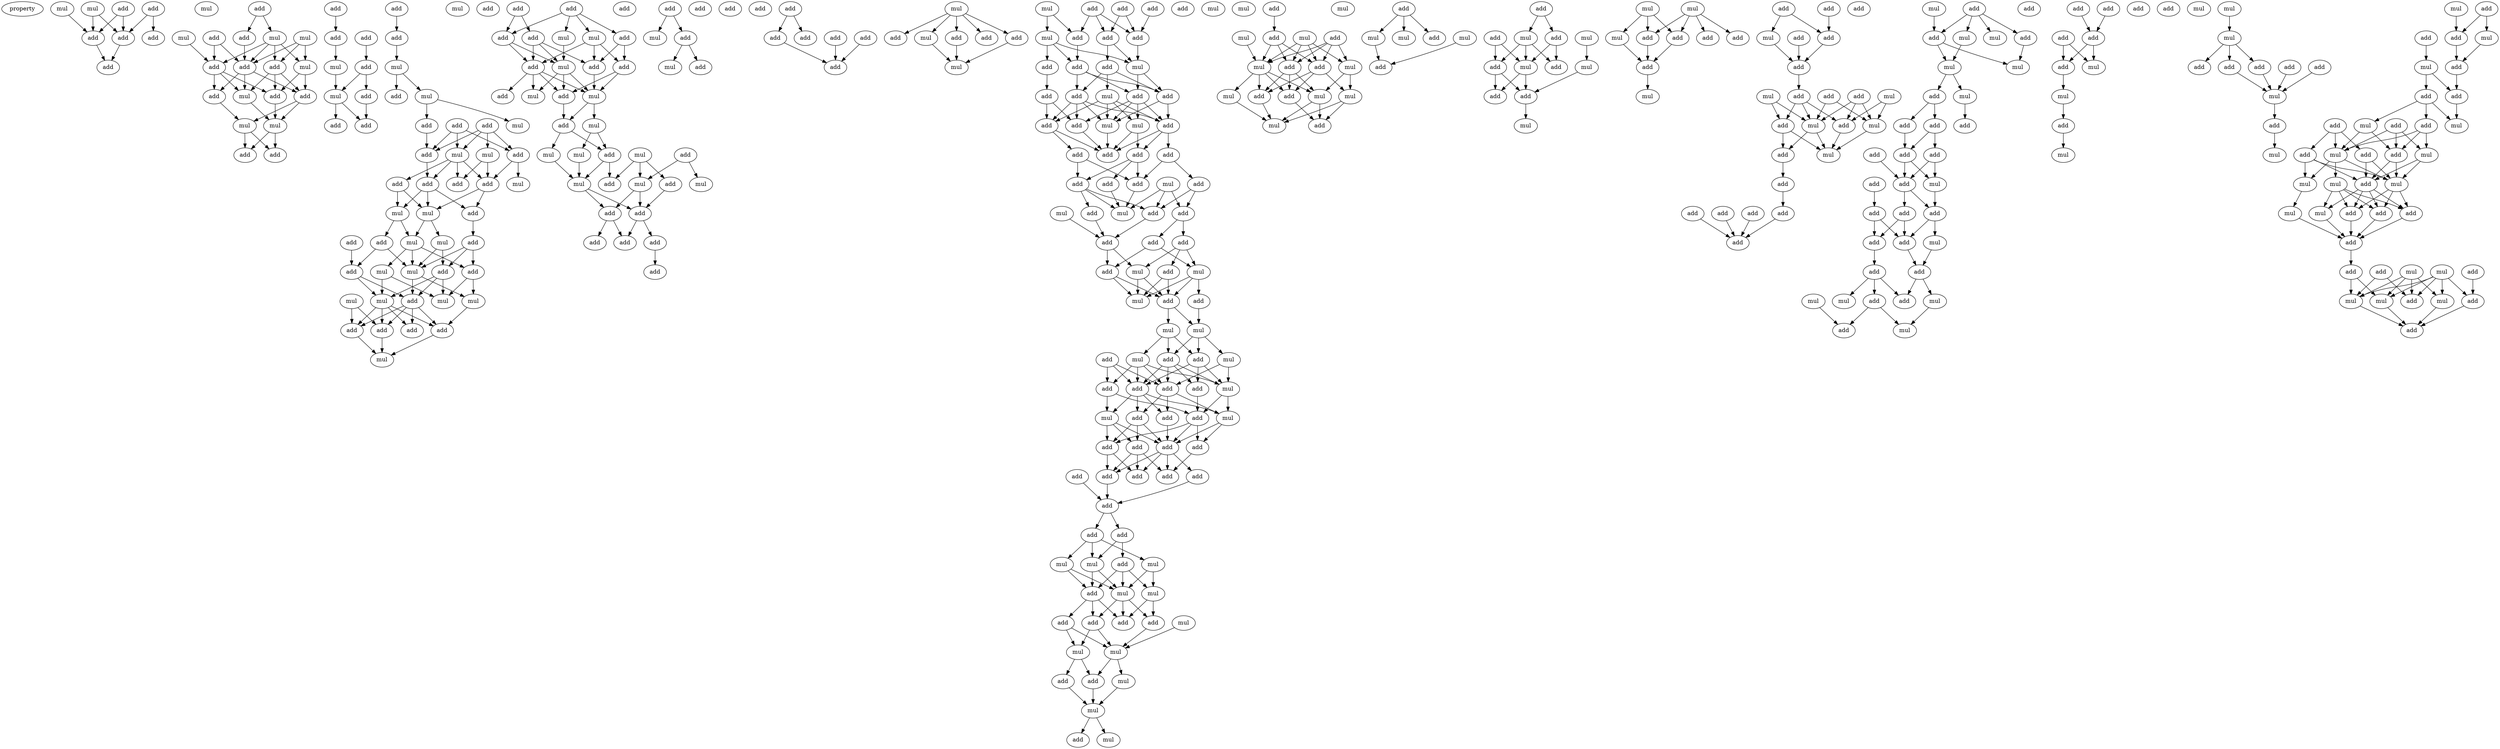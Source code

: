 digraph {
    node [fontcolor=black]
    property [mul=2,lf=1.7]
    0 [ label = add ];
    1 [ label = mul ];
    2 [ label = mul ];
    3 [ label = add ];
    4 [ label = mul ];
    5 [ label = add ];
    6 [ label = add ];
    7 [ label = add ];
    8 [ label = add ];
    9 [ label = add ];
    10 [ label = mul ];
    11 [ label = add ];
    12 [ label = mul ];
    13 [ label = add ];
    14 [ label = mul ];
    15 [ label = add ];
    16 [ label = add ];
    17 [ label = mul ];
    18 [ label = add ];
    19 [ label = mul ];
    20 [ label = add ];
    21 [ label = add ];
    22 [ label = add ];
    23 [ label = mul ];
    24 [ label = mul ];
    25 [ label = add ];
    26 [ label = add ];
    27 [ label = add ];
    28 [ label = add ];
    29 [ label = add ];
    30 [ label = mul ];
    31 [ label = add ];
    32 [ label = mul ];
    33 [ label = add ];
    34 [ label = add ];
    35 [ label = add ];
    36 [ label = add ];
    37 [ label = add ];
    38 [ label = mul ];
    39 [ label = add ];
    40 [ label = mul ];
    41 [ label = add ];
    42 [ label = mul ];
    43 [ label = add ];
    44 [ label = add ];
    45 [ label = mul ];
    46 [ label = add ];
    47 [ label = add ];
    48 [ label = mul ];
    49 [ label = add ];
    50 [ label = mul ];
    51 [ label = add ];
    52 [ label = add ];
    53 [ label = add ];
    54 [ label = add ];
    55 [ label = mul ];
    56 [ label = add ];
    57 [ label = mul ];
    58 [ label = mul ];
    59 [ label = mul ];
    60 [ label = add ];
    61 [ label = add ];
    62 [ label = add ];
    63 [ label = mul ];
    64 [ label = add ];
    65 [ label = mul ];
    66 [ label = mul ];
    67 [ label = add ];
    68 [ label = add ];
    69 [ label = mul ];
    70 [ label = add ];
    71 [ label = mul ];
    72 [ label = mul ];
    73 [ label = mul ];
    74 [ label = add ];
    75 [ label = add ];
    76 [ label = add ];
    77 [ label = add ];
    78 [ label = mul ];
    79 [ label = add ];
    80 [ label = add ];
    81 [ label = add ];
    82 [ label = mul ];
    83 [ label = add ];
    84 [ label = add ];
    85 [ label = mul ];
    86 [ label = mul ];
    87 [ label = add ];
    88 [ label = add ];
    89 [ label = add ];
    90 [ label = mul ];
    91 [ label = add ];
    92 [ label = add ];
    93 [ label = mul ];
    94 [ label = mul ];
    95 [ label = add ];
    96 [ label = mul ];
    97 [ label = add ];
    98 [ label = add ];
    99 [ label = mul ];
    100 [ label = mul ];
    101 [ label = add ];
    102 [ label = mul ];
    103 [ label = add ];
    104 [ label = mul ];
    105 [ label = mul ];
    106 [ label = add ];
    107 [ label = add ];
    108 [ label = add ];
    109 [ label = add ];
    110 [ label = add ];
    111 [ label = add ];
    112 [ label = add ];
    113 [ label = add ];
    114 [ label = add ];
    115 [ label = add ];
    116 [ label = mul ];
    117 [ label = add ];
    118 [ label = mul ];
    119 [ label = add ];
    120 [ label = add ];
    121 [ label = add ];
    122 [ label = add ];
    123 [ label = add ];
    124 [ label = add ];
    125 [ label = add ];
    126 [ label = add ];
    127 [ label = mul ];
    128 [ label = add ];
    129 [ label = mul ];
    130 [ label = add ];
    131 [ label = add ];
    132 [ label = add ];
    133 [ label = mul ];
    134 [ label = add ];
    135 [ label = add ];
    136 [ label = mul ];
    137 [ label = add ];
    138 [ label = add ];
    139 [ label = mul ];
    140 [ label = add ];
    141 [ label = add ];
    142 [ label = mul ];
    143 [ label = add ];
    144 [ label = add ];
    145 [ label = add ];
    146 [ label = mul ];
    147 [ label = add ];
    148 [ label = add ];
    149 [ label = add ];
    150 [ label = add ];
    151 [ label = mul ];
    152 [ label = add ];
    153 [ label = add ];
    154 [ label = add ];
    155 [ label = mul ];
    156 [ label = add ];
    157 [ label = add ];
    158 [ label = add ];
    159 [ label = add ];
    160 [ label = mul ];
    161 [ label = add ];
    162 [ label = add ];
    163 [ label = add ];
    164 [ label = add ];
    165 [ label = add ];
    166 [ label = add ];
    167 [ label = mul ];
    168 [ label = add ];
    169 [ label = mul ];
    170 [ label = add ];
    171 [ label = add ];
    172 [ label = add ];
    173 [ label = add ];
    174 [ label = add ];
    175 [ label = mul ];
    176 [ label = mul ];
    177 [ label = add ];
    178 [ label = add ];
    179 [ label = mul ];
    180 [ label = add ];
    181 [ label = mul ];
    182 [ label = mul ];
    183 [ label = add ];
    184 [ label = add ];
    185 [ label = mul ];
    186 [ label = mul ];
    187 [ label = add ];
    188 [ label = add ];
    189 [ label = add ];
    190 [ label = mul ];
    191 [ label = add ];
    192 [ label = add ];
    193 [ label = mul ];
    194 [ label = add ];
    195 [ label = add ];
    196 [ label = add ];
    197 [ label = mul ];
    198 [ label = add ];
    199 [ label = add ];
    200 [ label = add ];
    201 [ label = add ];
    202 [ label = add ];
    203 [ label = add ];
    204 [ label = add ];
    205 [ label = add ];
    206 [ label = add ];
    207 [ label = add ];
    208 [ label = add ];
    209 [ label = add ];
    210 [ label = add ];
    211 [ label = mul ];
    212 [ label = mul ];
    213 [ label = mul ];
    214 [ label = add ];
    215 [ label = mul ];
    216 [ label = mul ];
    217 [ label = add ];
    218 [ label = mul ];
    219 [ label = add ];
    220 [ label = add ];
    221 [ label = add ];
    222 [ label = mul ];
    223 [ label = mul ];
    224 [ label = mul ];
    225 [ label = add ];
    226 [ label = mul ];
    227 [ label = add ];
    228 [ label = mul ];
    229 [ label = mul ];
    230 [ label = add ];
    231 [ label = mul ];
    232 [ label = add ];
    233 [ label = add ];
    234 [ label = add ];
    235 [ label = mul ];
    236 [ label = mul ];
    237 [ label = mul ];
    238 [ label = mul ];
    239 [ label = add ];
    240 [ label = add ];
    241 [ label = mul ];
    242 [ label = add ];
    243 [ label = add ];
    244 [ label = mul ];
    245 [ label = mul ];
    246 [ label = mul ];
    247 [ label = add ];
    248 [ label = mul ];
    249 [ label = add ];
    250 [ label = mul ];
    251 [ label = mul ];
    252 [ label = mul ];
    253 [ label = add ];
    254 [ label = add ];
    255 [ label = add ];
    256 [ label = add ];
    257 [ label = mul ];
    258 [ label = mul ];
    259 [ label = add ];
    260 [ label = mul ];
    261 [ label = add ];
    262 [ label = mul ];
    263 [ label = add ];
    264 [ label = add ];
    265 [ label = add ];
    266 [ label = mul ];
    267 [ label = mul ];
    268 [ label = mul ];
    269 [ label = mul ];
    270 [ label = add ];
    271 [ label = add ];
    272 [ label = add ];
    273 [ label = add ];
    274 [ label = add ];
    275 [ label = mul ];
    276 [ label = add ];
    277 [ label = add ];
    278 [ label = mul ];
    279 [ label = add ];
    280 [ label = add ];
    281 [ label = add ];
    282 [ label = add ];
    283 [ label = add ];
    284 [ label = mul ];
    285 [ label = add ];
    286 [ label = mul ];
    287 [ label = add ];
    288 [ label = mul ];
    289 [ label = add ];
    290 [ label = mul ];
    291 [ label = mul ];
    292 [ label = add ];
    293 [ label = add ];
    294 [ label = add ];
    295 [ label = add ];
    296 [ label = add ];
    297 [ label = add ];
    298 [ label = add ];
    299 [ label = add ];
    300 [ label = mul ];
    301 [ label = add ];
    302 [ label = mul ];
    303 [ label = add ];
    304 [ label = add ];
    305 [ label = mul ];
    306 [ label = mul ];
    307 [ label = mul ];
    308 [ label = add ];
    309 [ label = mul ];
    310 [ label = add ];
    311 [ label = add ];
    312 [ label = add ];
    313 [ label = add ];
    314 [ label = add ];
    315 [ label = add ];
    316 [ label = add ];
    317 [ label = add ];
    318 [ label = mul ];
    319 [ label = add ];
    320 [ label = add ];
    321 [ label = add ];
    322 [ label = mul ];
    323 [ label = add ];
    324 [ label = add ];
    325 [ label = add ];
    326 [ label = add ];
    327 [ label = add ];
    328 [ label = mul ];
    329 [ label = mul ];
    330 [ label = add ];
    331 [ label = mul ];
    332 [ label = mul ];
    333 [ label = add ];
    334 [ label = add ];
    335 [ label = add ];
    336 [ label = add ];
    337 [ label = add ];
    338 [ label = add ];
    339 [ label = add ];
    340 [ label = mul ];
    341 [ label = mul ];
    342 [ label = add ];
    343 [ label = add ];
    344 [ label = mul ];
    345 [ label = add ];
    346 [ label = mul ];
    347 [ label = mul ];
    348 [ label = mul ];
    349 [ label = add ];
    350 [ label = add ];
    351 [ label = add ];
    352 [ label = add ];
    353 [ label = add ];
    354 [ label = mul ];
    355 [ label = mul ];
    356 [ label = add ];
    357 [ label = add ];
    358 [ label = mul ];
    359 [ label = mul ];
    360 [ label = add ];
    361 [ label = add ];
    362 [ label = mul ];
    363 [ label = add ];
    364 [ label = add ];
    365 [ label = add ];
    366 [ label = add ];
    367 [ label = add ];
    368 [ label = add ];
    369 [ label = mul ];
    370 [ label = mul ];
    371 [ label = add ];
    372 [ label = add ];
    373 [ label = mul ];
    374 [ label = add ];
    375 [ label = mul ];
    376 [ label = mul ];
    377 [ label = add ];
    378 [ label = mul ];
    379 [ label = mul ];
    380 [ label = add ];
    381 [ label = mul ];
    382 [ label = add ];
    383 [ label = add ];
    384 [ label = mul ];
    385 [ label = add ];
    386 [ label = add ];
    387 [ label = mul ];
    388 [ label = add ];
    389 [ label = add ];
    390 [ label = mul ];
    391 [ label = mul ];
    392 [ label = mul ];
    393 [ label = add ];
    394 [ label = add ];
    395 [ label = mul ];
    396 [ label = add ];
    0 -> 5 [ name = 0 ];
    0 -> 6 [ name = 1 ];
    2 -> 5 [ name = 2 ];
    2 -> 6 [ name = 3 ];
    3 -> 6 [ name = 4 ];
    3 -> 7 [ name = 5 ];
    4 -> 5 [ name = 6 ];
    5 -> 8 [ name = 7 ];
    6 -> 8 [ name = 8 ];
    9 -> 11 [ name = 9 ];
    9 -> 12 [ name = 10 ];
    10 -> 15 [ name = 11 ];
    10 -> 16 [ name = 12 ];
    10 -> 17 [ name = 13 ];
    11 -> 16 [ name = 14 ];
    12 -> 15 [ name = 15 ];
    12 -> 16 [ name = 16 ];
    12 -> 17 [ name = 17 ];
    12 -> 18 [ name = 18 ];
    13 -> 16 [ name = 19 ];
    13 -> 18 [ name = 20 ];
    14 -> 18 [ name = 21 ];
    15 -> 19 [ name = 22 ];
    15 -> 20 [ name = 23 ];
    15 -> 22 [ name = 24 ];
    16 -> 19 [ name = 25 ];
    16 -> 20 [ name = 26 ];
    16 -> 21 [ name = 27 ];
    17 -> 20 [ name = 28 ];
    17 -> 22 [ name = 29 ];
    18 -> 19 [ name = 30 ];
    18 -> 21 [ name = 31 ];
    18 -> 22 [ name = 32 ];
    19 -> 23 [ name = 33 ];
    20 -> 23 [ name = 34 ];
    20 -> 24 [ name = 35 ];
    21 -> 24 [ name = 36 ];
    22 -> 23 [ name = 37 ];
    23 -> 25 [ name = 38 ];
    23 -> 26 [ name = 39 ];
    24 -> 25 [ name = 40 ];
    24 -> 26 [ name = 41 ];
    27 -> 28 [ name = 42 ];
    28 -> 30 [ name = 43 ];
    29 -> 31 [ name = 44 ];
    30 -> 32 [ name = 45 ];
    31 -> 32 [ name = 46 ];
    31 -> 33 [ name = 47 ];
    32 -> 34 [ name = 48 ];
    32 -> 35 [ name = 49 ];
    33 -> 35 [ name = 50 ];
    36 -> 37 [ name = 51 ];
    37 -> 40 [ name = 52 ];
    40 -> 41 [ name = 53 ];
    40 -> 42 [ name = 54 ];
    42 -> 43 [ name = 55 ];
    42 -> 45 [ name = 56 ];
    43 -> 49 [ name = 57 ];
    44 -> 47 [ name = 58 ];
    44 -> 48 [ name = 59 ];
    44 -> 49 [ name = 60 ];
    46 -> 47 [ name = 61 ];
    46 -> 48 [ name = 62 ];
    46 -> 49 [ name = 63 ];
    46 -> 50 [ name = 64 ];
    47 -> 51 [ name = 65 ];
    47 -> 55 [ name = 66 ];
    48 -> 51 [ name = 67 ];
    48 -> 52 [ name = 68 ];
    48 -> 53 [ name = 69 ];
    48 -> 54 [ name = 70 ];
    49 -> 54 [ name = 71 ];
    50 -> 51 [ name = 72 ];
    50 -> 52 [ name = 73 ];
    51 -> 56 [ name = 74 ];
    51 -> 58 [ name = 75 ];
    53 -> 57 [ name = 76 ];
    53 -> 58 [ name = 77 ];
    54 -> 56 [ name = 78 ];
    54 -> 57 [ name = 79 ];
    54 -> 58 [ name = 80 ];
    56 -> 61 [ name = 81 ];
    57 -> 62 [ name = 82 ];
    57 -> 63 [ name = 83 ];
    58 -> 59 [ name = 84 ];
    58 -> 63 [ name = 85 ];
    59 -> 66 [ name = 86 ];
    59 -> 68 [ name = 87 ];
    60 -> 64 [ name = 88 ];
    61 -> 66 [ name = 89 ];
    61 -> 67 [ name = 90 ];
    61 -> 68 [ name = 91 ];
    62 -> 64 [ name = 92 ];
    62 -> 66 [ name = 93 ];
    63 -> 65 [ name = 94 ];
    63 -> 66 [ name = 95 ];
    63 -> 67 [ name = 96 ];
    64 -> 70 [ name = 97 ];
    64 -> 71 [ name = 98 ];
    65 -> 71 [ name = 99 ];
    65 -> 72 [ name = 100 ];
    66 -> 70 [ name = 101 ];
    66 -> 73 [ name = 102 ];
    67 -> 72 [ name = 103 ];
    67 -> 73 [ name = 104 ];
    68 -> 70 [ name = 105 ];
    68 -> 71 [ name = 106 ];
    68 -> 72 [ name = 107 ];
    69 -> 74 [ name = 108 ];
    69 -> 76 [ name = 109 ];
    70 -> 74 [ name = 110 ];
    70 -> 75 [ name = 111 ];
    70 -> 76 [ name = 112 ];
    70 -> 77 [ name = 113 ];
    71 -> 74 [ name = 114 ];
    71 -> 75 [ name = 115 ];
    71 -> 76 [ name = 116 ];
    71 -> 77 [ name = 117 ];
    73 -> 75 [ name = 118 ];
    74 -> 78 [ name = 119 ];
    75 -> 78 [ name = 120 ];
    76 -> 78 [ name = 121 ];
    79 -> 82 [ name = 122 ];
    79 -> 83 [ name = 123 ];
    79 -> 84 [ name = 124 ];
    79 -> 85 [ name = 125 ];
    80 -> 81 [ name = 126 ];
    80 -> 83 [ name = 127 ];
    81 -> 86 [ name = 128 ];
    81 -> 88 [ name = 129 ];
    81 -> 89 [ name = 130 ];
    82 -> 87 [ name = 131 ];
    82 -> 88 [ name = 132 ];
    82 -> 89 [ name = 133 ];
    83 -> 86 [ name = 134 ];
    83 -> 89 [ name = 135 ];
    84 -> 87 [ name = 136 ];
    84 -> 88 [ name = 137 ];
    85 -> 86 [ name = 138 ];
    86 -> 90 [ name = 139 ];
    86 -> 91 [ name = 140 ];
    86 -> 93 [ name = 141 ];
    87 -> 90 [ name = 142 ];
    87 -> 91 [ name = 143 ];
    88 -> 90 [ name = 144 ];
    89 -> 90 [ name = 145 ];
    89 -> 91 [ name = 146 ];
    89 -> 92 [ name = 147 ];
    89 -> 93 [ name = 148 ];
    90 -> 94 [ name = 149 ];
    90 -> 95 [ name = 150 ];
    91 -> 95 [ name = 151 ];
    94 -> 96 [ name = 152 ];
    94 -> 97 [ name = 153 ];
    95 -> 97 [ name = 154 ];
    95 -> 99 [ name = 155 ];
    96 -> 102 [ name = 156 ];
    97 -> 102 [ name = 157 ];
    97 -> 103 [ name = 158 ];
    98 -> 104 [ name = 159 ];
    98 -> 105 [ name = 160 ];
    99 -> 102 [ name = 161 ];
    100 -> 101 [ name = 162 ];
    100 -> 103 [ name = 163 ];
    100 -> 104 [ name = 164 ];
    101 -> 106 [ name = 165 ];
    102 -> 106 [ name = 166 ];
    102 -> 107 [ name = 167 ];
    104 -> 106 [ name = 168 ];
    104 -> 107 [ name = 169 ];
    106 -> 108 [ name = 170 ];
    106 -> 110 [ name = 171 ];
    107 -> 108 [ name = 172 ];
    107 -> 109 [ name = 173 ];
    110 -> 111 [ name = 174 ];
    113 -> 116 [ name = 175 ];
    113 -> 117 [ name = 176 ];
    117 -> 118 [ name = 177 ];
    117 -> 120 [ name = 178 ];
    121 -> 123 [ name = 179 ];
    121 -> 124 [ name = 180 ];
    122 -> 126 [ name = 181 ];
    123 -> 126 [ name = 182 ];
    125 -> 126 [ name = 183 ];
    127 -> 128 [ name = 184 ];
    127 -> 129 [ name = 185 ];
    127 -> 130 [ name = 186 ];
    127 -> 131 [ name = 187 ];
    127 -> 132 [ name = 188 ];
    129 -> 133 [ name = 189 ];
    130 -> 133 [ name = 190 ];
    132 -> 133 [ name = 191 ];
    134 -> 140 [ name = 192 ];
    134 -> 141 [ name = 193 ];
    135 -> 140 [ name = 194 ];
    136 -> 138 [ name = 195 ];
    136 -> 139 [ name = 196 ];
    137 -> 138 [ name = 197 ];
    137 -> 140 [ name = 198 ];
    137 -> 141 [ name = 199 ];
    138 -> 143 [ name = 200 ];
    139 -> 142 [ name = 201 ];
    139 -> 143 [ name = 202 ];
    139 -> 145 [ name = 203 ];
    140 -> 142 [ name = 204 ];
    141 -> 142 [ name = 205 ];
    141 -> 144 [ name = 206 ];
    142 -> 148 [ name = 207 ];
    142 -> 150 [ name = 208 ];
    143 -> 147 [ name = 209 ];
    143 -> 148 [ name = 210 ];
    143 -> 150 [ name = 211 ];
    144 -> 146 [ name = 212 ];
    144 -> 147 [ name = 213 ];
    144 -> 148 [ name = 214 ];
    145 -> 149 [ name = 215 ];
    146 -> 151 [ name = 216 ];
    146 -> 152 [ name = 217 ];
    146 -> 154 [ name = 218 ];
    146 -> 155 [ name = 219 ];
    147 -> 151 [ name = 220 ];
    147 -> 152 [ name = 221 ];
    147 -> 153 [ name = 222 ];
    147 -> 154 [ name = 223 ];
    148 -> 151 [ name = 224 ];
    148 -> 152 [ name = 225 ];
    149 -> 153 [ name = 226 ];
    149 -> 154 [ name = 227 ];
    150 -> 151 [ name = 228 ];
    150 -> 152 [ name = 229 ];
    150 -> 153 [ name = 230 ];
    150 -> 155 [ name = 231 ];
    151 -> 156 [ name = 232 ];
    152 -> 156 [ name = 233 ];
    152 -> 157 [ name = 234 ];
    152 -> 158 [ name = 235 ];
    153 -> 156 [ name = 236 ];
    154 -> 156 [ name = 237 ];
    154 -> 159 [ name = 238 ];
    155 -> 156 [ name = 239 ];
    155 -> 158 [ name = 240 ];
    157 -> 162 [ name = 241 ];
    157 -> 163 [ name = 242 ];
    158 -> 161 [ name = 243 ];
    158 -> 163 [ name = 244 ];
    158 -> 164 [ name = 245 ];
    159 -> 163 [ name = 246 ];
    159 -> 164 [ name = 247 ];
    160 -> 165 [ name = 248 ];
    160 -> 168 [ name = 249 ];
    160 -> 169 [ name = 250 ];
    161 -> 169 [ name = 251 ];
    162 -> 165 [ name = 252 ];
    162 -> 168 [ name = 253 ];
    163 -> 169 [ name = 254 ];
    164 -> 165 [ name = 255 ];
    164 -> 166 [ name = 256 ];
    164 -> 169 [ name = 257 ];
    165 -> 170 [ name = 258 ];
    166 -> 170 [ name = 259 ];
    167 -> 170 [ name = 260 ];
    168 -> 171 [ name = 261 ];
    168 -> 172 [ name = 262 ];
    170 -> 174 [ name = 263 ];
    170 -> 176 [ name = 264 ];
    171 -> 174 [ name = 265 ];
    171 -> 175 [ name = 266 ];
    172 -> 175 [ name = 267 ];
    172 -> 176 [ name = 268 ];
    172 -> 177 [ name = 269 ];
    174 -> 179 [ name = 270 ];
    174 -> 180 [ name = 271 ];
    175 -> 178 [ name = 272 ];
    175 -> 179 [ name = 273 ];
    175 -> 180 [ name = 274 ];
    176 -> 179 [ name = 275 ];
    176 -> 180 [ name = 276 ];
    177 -> 179 [ name = 277 ];
    177 -> 180 [ name = 278 ];
    178 -> 182 [ name = 279 ];
    180 -> 181 [ name = 280 ];
    180 -> 182 [ name = 281 ];
    181 -> 184 [ name = 282 ];
    181 -> 186 [ name = 283 ];
    181 -> 187 [ name = 284 ];
    182 -> 184 [ name = 285 ];
    182 -> 185 [ name = 286 ];
    182 -> 187 [ name = 287 ];
    183 -> 188 [ name = 288 ];
    183 -> 191 [ name = 289 ];
    183 -> 192 [ name = 290 ];
    184 -> 188 [ name = 291 ];
    184 -> 189 [ name = 292 ];
    184 -> 190 [ name = 293 ];
    184 -> 191 [ name = 294 ];
    185 -> 188 [ name = 295 ];
    185 -> 190 [ name = 296 ];
    186 -> 188 [ name = 297 ];
    186 -> 190 [ name = 298 ];
    186 -> 191 [ name = 299 ];
    186 -> 192 [ name = 300 ];
    187 -> 189 [ name = 301 ];
    187 -> 190 [ name = 302 ];
    187 -> 191 [ name = 303 ];
    188 -> 194 [ name = 304 ];
    188 -> 195 [ name = 305 ];
    188 -> 197 [ name = 306 ];
    189 -> 196 [ name = 307 ];
    190 -> 196 [ name = 308 ];
    190 -> 197 [ name = 309 ];
    191 -> 193 [ name = 310 ];
    191 -> 194 [ name = 311 ];
    191 -> 195 [ name = 312 ];
    191 -> 197 [ name = 313 ];
    192 -> 193 [ name = 314 ];
    192 -> 196 [ name = 315 ];
    193 -> 198 [ name = 316 ];
    193 -> 199 [ name = 317 ];
    193 -> 200 [ name = 318 ];
    194 -> 198 [ name = 319 ];
    194 -> 199 [ name = 320 ];
    194 -> 200 [ name = 321 ];
    195 -> 200 [ name = 322 ];
    196 -> 198 [ name = 323 ];
    196 -> 200 [ name = 324 ];
    196 -> 201 [ name = 325 ];
    197 -> 200 [ name = 326 ];
    197 -> 201 [ name = 327 ];
    198 -> 204 [ name = 328 ];
    198 -> 206 [ name = 329 ];
    199 -> 204 [ name = 330 ];
    199 -> 205 [ name = 331 ];
    199 -> 206 [ name = 332 ];
    200 -> 203 [ name = 333 ];
    200 -> 204 [ name = 334 ];
    200 -> 205 [ name = 335 ];
    200 -> 206 [ name = 336 ];
    201 -> 205 [ name = 337 ];
    202 -> 207 [ name = 338 ];
    203 -> 207 [ name = 339 ];
    206 -> 207 [ name = 340 ];
    207 -> 208 [ name = 341 ];
    207 -> 209 [ name = 342 ];
    208 -> 210 [ name = 343 ];
    208 -> 213 [ name = 344 ];
    209 -> 211 [ name = 345 ];
    209 -> 212 [ name = 346 ];
    209 -> 213 [ name = 347 ];
    210 -> 214 [ name = 348 ];
    210 -> 215 [ name = 349 ];
    210 -> 216 [ name = 350 ];
    211 -> 215 [ name = 351 ];
    211 -> 216 [ name = 352 ];
    212 -> 214 [ name = 353 ];
    212 -> 215 [ name = 354 ];
    213 -> 214 [ name = 355 ];
    213 -> 215 [ name = 356 ];
    214 -> 217 [ name = 357 ];
    214 -> 220 [ name = 358 ];
    214 -> 221 [ name = 359 ];
    215 -> 219 [ name = 360 ];
    215 -> 220 [ name = 361 ];
    215 -> 221 [ name = 362 ];
    216 -> 219 [ name = 363 ];
    216 -> 220 [ name = 364 ];
    217 -> 222 [ name = 365 ];
    217 -> 223 [ name = 366 ];
    218 -> 222 [ name = 367 ];
    219 -> 222 [ name = 368 ];
    221 -> 222 [ name = 369 ];
    221 -> 223 [ name = 370 ];
    222 -> 224 [ name = 371 ];
    222 -> 227 [ name = 372 ];
    223 -> 225 [ name = 373 ];
    223 -> 227 [ name = 374 ];
    224 -> 229 [ name = 375 ];
    225 -> 229 [ name = 376 ];
    227 -> 229 [ name = 377 ];
    229 -> 230 [ name = 378 ];
    229 -> 231 [ name = 379 ];
    232 -> 234 [ name = 380 ];
    233 -> 238 [ name = 381 ];
    233 -> 239 [ name = 382 ];
    233 -> 240 [ name = 383 ];
    233 -> 241 [ name = 384 ];
    234 -> 239 [ name = 385 ];
    234 -> 240 [ name = 386 ];
    234 -> 241 [ name = 387 ];
    235 -> 241 [ name = 388 ];
    236 -> 238 [ name = 389 ];
    236 -> 239 [ name = 390 ];
    236 -> 240 [ name = 391 ];
    236 -> 241 [ name = 392 ];
    238 -> 245 [ name = 393 ];
    238 -> 246 [ name = 394 ];
    239 -> 242 [ name = 395 ];
    239 -> 243 [ name = 396 ];
    239 -> 246 [ name = 397 ];
    240 -> 242 [ name = 398 ];
    240 -> 243 [ name = 399 ];
    240 -> 245 [ name = 400 ];
    241 -> 242 [ name = 401 ];
    241 -> 243 [ name = 402 ];
    241 -> 244 [ name = 403 ];
    241 -> 245 [ name = 404 ];
    242 -> 248 [ name = 405 ];
    243 -> 247 [ name = 406 ];
    244 -> 248 [ name = 407 ];
    245 -> 247 [ name = 408 ];
    245 -> 248 [ name = 409 ];
    246 -> 247 [ name = 410 ];
    246 -> 248 [ name = 411 ];
    249 -> 250 [ name = 412 ];
    249 -> 252 [ name = 413 ];
    249 -> 253 [ name = 414 ];
    250 -> 254 [ name = 415 ];
    251 -> 254 [ name = 416 ];
    255 -> 256 [ name = 417 ];
    255 -> 258 [ name = 418 ];
    256 -> 262 [ name = 419 ];
    256 -> 263 [ name = 420 ];
    257 -> 260 [ name = 421 ];
    258 -> 261 [ name = 422 ];
    258 -> 262 [ name = 423 ];
    258 -> 263 [ name = 424 ];
    259 -> 261 [ name = 425 ];
    259 -> 262 [ name = 426 ];
    260 -> 265 [ name = 427 ];
    261 -> 264 [ name = 428 ];
    261 -> 265 [ name = 429 ];
    262 -> 264 [ name = 430 ];
    262 -> 265 [ name = 431 ];
    265 -> 266 [ name = 432 ];
    267 -> 269 [ name = 433 ];
    267 -> 271 [ name = 434 ];
    267 -> 272 [ name = 435 ];
    268 -> 270 [ name = 436 ];
    268 -> 271 [ name = 437 ];
    268 -> 272 [ name = 438 ];
    268 -> 273 [ name = 439 ];
    269 -> 274 [ name = 440 ];
    271 -> 274 [ name = 441 ];
    272 -> 274 [ name = 442 ];
    274 -> 275 [ name = 443 ];
    276 -> 280 [ name = 444 ];
    277 -> 278 [ name = 445 ];
    277 -> 280 [ name = 446 ];
    278 -> 281 [ name = 447 ];
    279 -> 281 [ name = 448 ];
    280 -> 281 [ name = 449 ];
    281 -> 282 [ name = 450 ];
    282 -> 287 [ name = 451 ];
    282 -> 289 [ name = 452 ];
    282 -> 290 [ name = 453 ];
    283 -> 288 [ name = 454 ];
    283 -> 289 [ name = 455 ];
    283 -> 290 [ name = 456 ];
    284 -> 288 [ name = 457 ];
    284 -> 289 [ name = 458 ];
    285 -> 288 [ name = 459 ];
    285 -> 290 [ name = 460 ];
    286 -> 287 [ name = 461 ];
    286 -> 290 [ name = 462 ];
    287 -> 291 [ name = 463 ];
    287 -> 292 [ name = 464 ];
    288 -> 291 [ name = 465 ];
    289 -> 291 [ name = 466 ];
    290 -> 291 [ name = 467 ];
    290 -> 292 [ name = 468 ];
    292 -> 293 [ name = 469 ];
    293 -> 297 [ name = 470 ];
    294 -> 299 [ name = 471 ];
    295 -> 299 [ name = 472 ];
    296 -> 299 [ name = 473 ];
    297 -> 299 [ name = 474 ];
    300 -> 304 [ name = 475 ];
    301 -> 302 [ name = 476 ];
    301 -> 303 [ name = 477 ];
    301 -> 304 [ name = 478 ];
    301 -> 305 [ name = 479 ];
    303 -> 307 [ name = 480 ];
    304 -> 306 [ name = 481 ];
    304 -> 307 [ name = 482 ];
    305 -> 306 [ name = 483 ];
    306 -> 308 [ name = 484 ];
    306 -> 309 [ name = 485 ];
    308 -> 311 [ name = 486 ];
    308 -> 312 [ name = 487 ];
    309 -> 310 [ name = 488 ];
    311 -> 314 [ name = 489 ];
    311 -> 315 [ name = 490 ];
    312 -> 314 [ name = 491 ];
    313 -> 316 [ name = 492 ];
    314 -> 316 [ name = 493 ];
    314 -> 318 [ name = 494 ];
    315 -> 316 [ name = 495 ];
    315 -> 318 [ name = 496 ];
    316 -> 319 [ name = 497 ];
    316 -> 320 [ name = 498 ];
    317 -> 321 [ name = 499 ];
    318 -> 320 [ name = 500 ];
    319 -> 323 [ name = 501 ];
    319 -> 324 [ name = 502 ];
    320 -> 322 [ name = 503 ];
    320 -> 324 [ name = 504 ];
    321 -> 323 [ name = 505 ];
    321 -> 324 [ name = 506 ];
    322 -> 326 [ name = 507 ];
    323 -> 325 [ name = 508 ];
    324 -> 326 [ name = 509 ];
    325 -> 327 [ name = 510 ];
    325 -> 329 [ name = 511 ];
    325 -> 330 [ name = 512 ];
    326 -> 328 [ name = 513 ];
    326 -> 330 [ name = 514 ];
    327 -> 332 [ name = 515 ];
    327 -> 333 [ name = 516 ];
    328 -> 332 [ name = 517 ];
    331 -> 333 [ name = 518 ];
    335 -> 338 [ name = 519 ];
    336 -> 338 [ name = 520 ];
    337 -> 339 [ name = 521 ];
    337 -> 340 [ name = 522 ];
    338 -> 339 [ name = 523 ];
    338 -> 340 [ name = 524 ];
    339 -> 341 [ name = 525 ];
    341 -> 343 [ name = 526 ];
    343 -> 344 [ name = 527 ];
    347 -> 348 [ name = 528 ];
    348 -> 350 [ name = 529 ];
    348 -> 351 [ name = 530 ];
    348 -> 352 [ name = 531 ];
    349 -> 354 [ name = 532 ];
    351 -> 354 [ name = 533 ];
    352 -> 354 [ name = 534 ];
    353 -> 354 [ name = 535 ];
    354 -> 357 [ name = 536 ];
    355 -> 360 [ name = 537 ];
    356 -> 358 [ name = 538 ];
    356 -> 360 [ name = 539 ];
    357 -> 359 [ name = 540 ];
    358 -> 363 [ name = 541 ];
    360 -> 363 [ name = 542 ];
    361 -> 362 [ name = 543 ];
    362 -> 364 [ name = 544 ];
    362 -> 365 [ name = 545 ];
    363 -> 365 [ name = 546 ];
    364 -> 367 [ name = 547 ];
    364 -> 369 [ name = 548 ];
    364 -> 370 [ name = 549 ];
    365 -> 369 [ name = 550 ];
    366 -> 371 [ name = 551 ];
    366 -> 374 [ name = 552 ];
    366 -> 375 [ name = 553 ];
    367 -> 372 [ name = 554 ];
    367 -> 373 [ name = 555 ];
    367 -> 375 [ name = 556 ];
    368 -> 372 [ name = 557 ];
    368 -> 373 [ name = 558 ];
    368 -> 375 [ name = 559 ];
    370 -> 372 [ name = 560 ];
    370 -> 375 [ name = 561 ];
    371 -> 377 [ name = 562 ];
    371 -> 378 [ name = 563 ];
    372 -> 377 [ name = 564 ];
    372 -> 378 [ name = 565 ];
    373 -> 377 [ name = 566 ];
    373 -> 378 [ name = 567 ];
    374 -> 377 [ name = 568 ];
    374 -> 378 [ name = 569 ];
    374 -> 379 [ name = 570 ];
    375 -> 376 [ name = 571 ];
    375 -> 378 [ name = 572 ];
    375 -> 379 [ name = 573 ];
    376 -> 380 [ name = 574 ];
    376 -> 381 [ name = 575 ];
    376 -> 382 [ name = 576 ];
    376 -> 383 [ name = 577 ];
    377 -> 380 [ name = 578 ];
    377 -> 381 [ name = 579 ];
    377 -> 382 [ name = 580 ];
    377 -> 383 [ name = 581 ];
    378 -> 380 [ name = 582 ];
    378 -> 382 [ name = 583 ];
    378 -> 383 [ name = 584 ];
    379 -> 384 [ name = 585 ];
    380 -> 385 [ name = 586 ];
    381 -> 385 [ name = 587 ];
    382 -> 385 [ name = 588 ];
    383 -> 385 [ name = 589 ];
    384 -> 385 [ name = 590 ];
    385 -> 388 [ name = 591 ];
    386 -> 391 [ name = 592 ];
    386 -> 394 [ name = 593 ];
    387 -> 391 [ name = 594 ];
    387 -> 392 [ name = 595 ];
    387 -> 394 [ name = 596 ];
    387 -> 395 [ name = 597 ];
    388 -> 391 [ name = 598 ];
    388 -> 395 [ name = 599 ];
    389 -> 393 [ name = 600 ];
    390 -> 391 [ name = 601 ];
    390 -> 392 [ name = 602 ];
    390 -> 393 [ name = 603 ];
    390 -> 394 [ name = 604 ];
    390 -> 395 [ name = 605 ];
    391 -> 396 [ name = 606 ];
    392 -> 396 [ name = 607 ];
    393 -> 396 [ name = 608 ];
    395 -> 396 [ name = 609 ];
}
